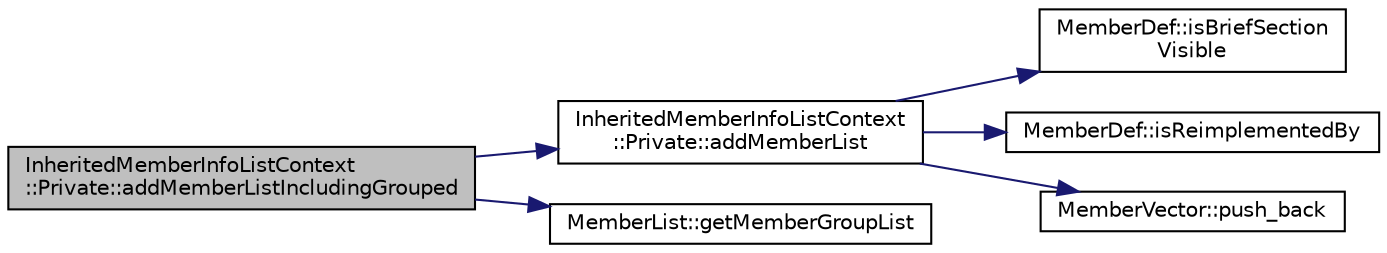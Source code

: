 digraph "InheritedMemberInfoListContext::Private::addMemberListIncludingGrouped"
{
 // LATEX_PDF_SIZE
  edge [fontname="Helvetica",fontsize="10",labelfontname="Helvetica",labelfontsize="10"];
  node [fontname="Helvetica",fontsize="10",shape=record];
  rankdir="LR";
  Node1 [label="InheritedMemberInfoListContext\l::Private::addMemberListIncludingGrouped",height=0.2,width=0.4,color="black", fillcolor="grey75", style="filled", fontcolor="black",tooltip=" "];
  Node1 -> Node2 [color="midnightblue",fontsize="10",style="solid"];
  Node2 [label="InheritedMemberInfoListContext\l::Private::addMemberList",height=0.2,width=0.4,color="black", fillcolor="white", style="filled",URL="$classInheritedMemberInfoListContext_1_1Private.html#aad5ee64282e5277cba21c68735d1116c",tooltip=" "];
  Node2 -> Node3 [color="midnightblue",fontsize="10",style="solid"];
  Node3 [label="MemberDef::isBriefSection\lVisible",height=0.2,width=0.4,color="black", fillcolor="white", style="filled",URL="$classMemberDef.html#ad1902fdf699e7983c0dfc20a0e8192da",tooltip=" "];
  Node2 -> Node4 [color="midnightblue",fontsize="10",style="solid"];
  Node4 [label="MemberDef::isReimplementedBy",height=0.2,width=0.4,color="black", fillcolor="white", style="filled",URL="$classMemberDef.html#a88908e0048f8220fea8ce3a116adc415",tooltip=" "];
  Node2 -> Node5 [color="midnightblue",fontsize="10",style="solid"];
  Node5 [label="MemberVector::push_back",height=0.2,width=0.4,color="black", fillcolor="white", style="filled",URL="$classMemberVector.html#af76ec8b9f3fa62a3276c0c115526325a",tooltip=" "];
  Node1 -> Node6 [color="midnightblue",fontsize="10",style="solid"];
  Node6 [label="MemberList::getMemberGroupList",height=0.2,width=0.4,color="black", fillcolor="white", style="filled",URL="$classMemberList.html#af6d805d822b673a443308b6363d9c85f",tooltip=" "];
}
